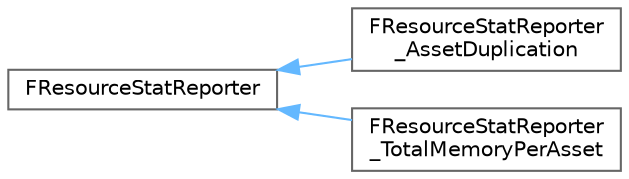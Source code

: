digraph "Graphical Class Hierarchy"
{
 // INTERACTIVE_SVG=YES
 // LATEX_PDF_SIZE
  bgcolor="transparent";
  edge [fontname=Helvetica,fontsize=10,labelfontname=Helvetica,labelfontsize=10];
  node [fontname=Helvetica,fontsize=10,shape=box,height=0.2,width=0.4];
  rankdir="LR";
  Node0 [id="Node000000",label="FResourceStatReporter",height=0.2,width=0.4,color="grey40", fillcolor="white", style="filled",URL="$dd/dd5/structFResourceStatReporter.html",tooltip="Generates various types of reports for the list of resources collected by the AnalyzeCookedContent co..."];
  Node0 -> Node1 [id="edge4741_Node000000_Node000001",dir="back",color="steelblue1",style="solid",tooltip=" "];
  Node1 [id="Node000001",label="FResourceStatReporter\l_AssetDuplication",height=0.2,width=0.4,color="grey40", fillcolor="white", style="filled",URL="$dd/d97/structFResourceStatReporter__AssetDuplication.html",tooltip="This reporter generates a report which displays objects which are duplicated into more than one packa..."];
  Node0 -> Node2 [id="edge4742_Node000000_Node000002",dir="back",color="steelblue1",style="solid",tooltip=" "];
  Node2 [id="Node000002",label="FResourceStatReporter\l_TotalMemoryPerAsset",height=0.2,width=0.4,color="grey40", fillcolor="white", style="filled",URL="$d7/d33/structFResourceStatReporter__TotalMemoryPerAsset.html",tooltip="This reporter generates a report on the disk-space taken by each asset type."];
}
